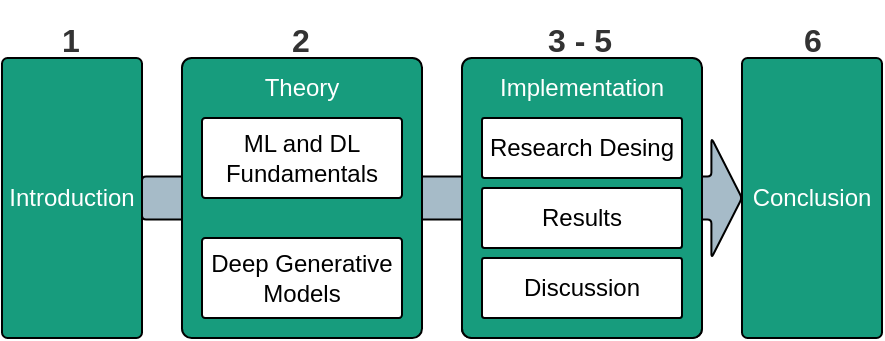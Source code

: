 <mxfile version="21.3.2" type="github">
  <diagram name="Page-1" id="AsIgcwSRLIg05d2Hef_l">
    <mxGraphModel dx="1518" dy="684" grid="1" gridSize="10" guides="1" tooltips="1" connect="1" arrows="1" fold="1" page="1" pageScale="1" pageWidth="827" pageHeight="1169" math="0" shadow="0">
      <root>
        <mxCell id="0" />
        <mxCell id="1" parent="0" />
        <mxCell id="NOf18INthAh997Z8gndn-30" value="" style="shape=singleArrow;direction=north;whiteSpace=wrap;html=1;rotation=90;arrowWidth=0.36;arrowSize=0.051;fillColor=#a6bbc8;fontColor=#FFFFFF;rounded=1;arcSize=4;strokeColor=default;" vertex="1" parent="1">
          <mxGeometry x="340" y="180" width="60" height="300" as="geometry" />
        </mxCell>
        <mxCell id="NOf18INthAh997Z8gndn-31" value="" style="group;verticalAlign=middle;fillColor=#179c7d;strokeColor=default;fontColor=#FFFFFF;rounded=1;arcSize=4;container=0;" vertex="1" connectable="0" parent="1">
          <mxGeometry x="380" y="280" width="120" height="120" as="geometry" />
        </mxCell>
        <mxCell id="NOf18INthAh997Z8gndn-32" value="Introduction" style="rounded=1;whiteSpace=wrap;html=1;arcSize=4;fillColor=#179c7d;fontColor=#FFFFFF;" vertex="1" parent="1">
          <mxGeometry x="150" y="260" width="70" height="140" as="geometry" />
        </mxCell>
        <mxCell id="NOf18INthAh997Z8gndn-33" value="Conclusion" style="rounded=1;whiteSpace=wrap;html=1;arcSize=4;fillColor=#179c7d;fontColor=#FFFFFF;" vertex="1" parent="1">
          <mxGeometry x="520" y="260" width="70" height="140" as="geometry" />
        </mxCell>
        <mxCell id="NOf18INthAh997Z8gndn-34" value="" style="rounded=1;whiteSpace=wrap;html=1;fillColor=#179c7d;fontColor=#FFFFFF;arcSize=4;" vertex="1" parent="1">
          <mxGeometry x="240" y="260" width="120" height="140" as="geometry" />
        </mxCell>
        <mxCell id="NOf18INthAh997Z8gndn-35" value="ML and DL Fundamentals" style="rounded=1;whiteSpace=wrap;html=1;fillColor=default;fontColor=default;arcSize=4;" vertex="1" parent="1">
          <mxGeometry x="250" y="290" width="100" height="40" as="geometry" />
        </mxCell>
        <mxCell id="NOf18INthAh997Z8gndn-36" value="Deep Generative Models" style="rounded=1;whiteSpace=wrap;html=1;fillColor=default;fontColor=default;arcSize=4;" vertex="1" parent="1">
          <mxGeometry x="250" y="350" width="100" height="40" as="geometry" />
        </mxCell>
        <mxCell id="NOf18INthAh997Z8gndn-37" value="&lt;h1 style=&quot;font-size: 16px;&quot;&gt;&lt;font style=&quot;font-size: 16px;&quot;&gt;1&lt;/font&gt;&lt;/h1&gt;" style="text;html=1;strokeColor=none;fillColor=none;spacing=5;spacingTop=-20;whiteSpace=wrap;overflow=hidden;rounded=0;verticalAlign=top;fontSize=16;fontColor=#333333;" vertex="1" parent="1">
          <mxGeometry x="175" y="241" width="20" height="20" as="geometry" />
        </mxCell>
        <mxCell id="NOf18INthAh997Z8gndn-38" value="&lt;h1 style=&quot;font-size: 16px;&quot;&gt;&lt;font style=&quot;font-size: 16px;&quot;&gt;2&lt;/font&gt;&lt;/h1&gt;" style="text;html=1;strokeColor=none;fillColor=none;spacing=5;spacingTop=-20;whiteSpace=wrap;overflow=hidden;rounded=0;verticalAlign=top;fontSize=16;fontColor=#333333;" vertex="1" parent="1">
          <mxGeometry x="290" y="241" width="20" height="20" as="geometry" />
        </mxCell>
        <mxCell id="NOf18INthAh997Z8gndn-39" value="&lt;h1 style=&quot;font-size: 16px;&quot;&gt;&lt;font style=&quot;font-size: 16px;&quot;&gt;3 - 5&lt;/font&gt;&lt;/h1&gt;" style="text;html=1;strokeColor=none;fillColor=none;spacing=5;spacingTop=-20;whiteSpace=wrap;overflow=hidden;rounded=0;verticalAlign=top;fontSize=16;fontColor=#333333;" vertex="1" parent="1">
          <mxGeometry x="417.5" y="241" width="45" height="20" as="geometry" />
        </mxCell>
        <mxCell id="NOf18INthAh997Z8gndn-40" value="&lt;h1 style=&quot;font-size: 16px;&quot;&gt;&lt;font style=&quot;font-size: 16px;&quot;&gt;6&lt;/font&gt;&lt;/h1&gt;" style="text;html=1;strokeColor=none;fillColor=none;spacing=5;spacingTop=-20;whiteSpace=wrap;overflow=hidden;rounded=0;verticalAlign=top;fontSize=16;fontColor=#333333;" vertex="1" parent="1">
          <mxGeometry x="546.25" y="241" width="17.5" height="20" as="geometry" />
        </mxCell>
        <mxCell id="NOf18INthAh997Z8gndn-41" value="" style="rounded=1;whiteSpace=wrap;html=1;fillColor=#179c7d;fontColor=#FFFFFF;arcSize=4;" vertex="1" parent="1">
          <mxGeometry x="380" y="260" width="120" height="140" as="geometry" />
        </mxCell>
        <mxCell id="NOf18INthAh997Z8gndn-42" value="Research Desing" style="rounded=1;whiteSpace=wrap;html=1;fillColor=default;fontColor=default;arcSize=4;" vertex="1" parent="1">
          <mxGeometry x="390" y="290" width="100" height="30" as="geometry" />
        </mxCell>
        <mxCell id="NOf18INthAh997Z8gndn-43" value="Results" style="rounded=1;whiteSpace=wrap;html=1;fillColor=default;fontColor=default;arcSize=4;" vertex="1" parent="1">
          <mxGeometry x="390" y="325" width="100" height="30" as="geometry" />
        </mxCell>
        <mxCell id="NOf18INthAh997Z8gndn-44" value="Discussion" style="rounded=1;whiteSpace=wrap;html=1;fillColor=default;fontColor=default;arcSize=4;" vertex="1" parent="1">
          <mxGeometry x="390" y="360" width="100" height="30" as="geometry" />
        </mxCell>
        <mxCell id="NOf18INthAh997Z8gndn-45" value="&lt;font color=&quot;#ffffff&quot;&gt;Theory&lt;/font&gt;" style="text;html=1;strokeColor=none;fillColor=none;align=center;verticalAlign=middle;whiteSpace=wrap;rounded=0;" vertex="1" parent="1">
          <mxGeometry x="280" y="260" width="40" height="30" as="geometry" />
        </mxCell>
        <mxCell id="NOf18INthAh997Z8gndn-46" value="&lt;font color=&quot;#ffffff&quot;&gt;Implementation&lt;/font&gt;" style="text;html=1;strokeColor=none;fillColor=none;align=center;verticalAlign=middle;whiteSpace=wrap;rounded=0;" vertex="1" parent="1">
          <mxGeometry x="420" y="260" width="40" height="30" as="geometry" />
        </mxCell>
      </root>
    </mxGraphModel>
  </diagram>
</mxfile>
